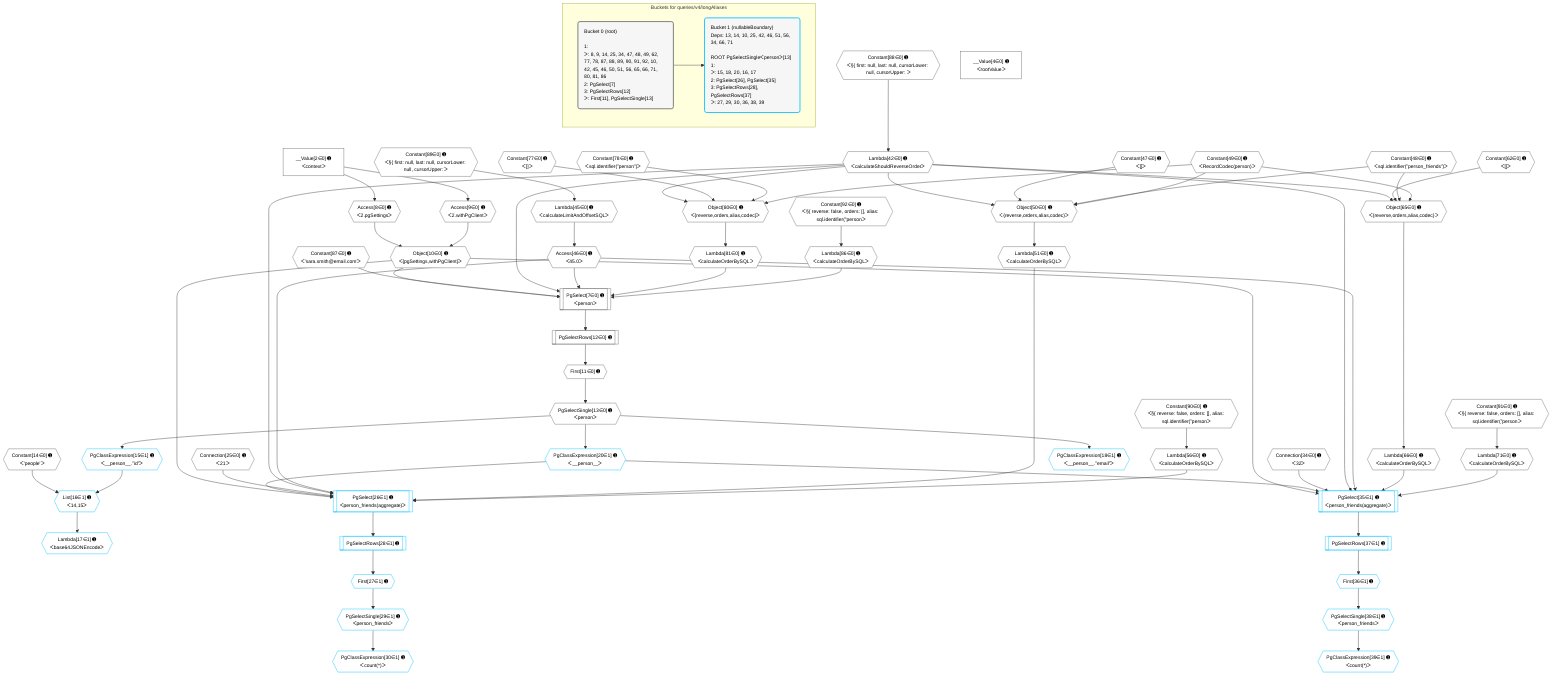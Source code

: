 %%{init: {'themeVariables': { 'fontSize': '12px'}}}%%
graph TD
    classDef path fill:#eee,stroke:#000,color:#000
    classDef plan fill:#fff,stroke-width:1px,color:#000
    classDef itemplan fill:#fff,stroke-width:2px,color:#000
    classDef unbatchedplan fill:#dff,stroke-width:1px,color:#000
    classDef sideeffectplan fill:#fcc,stroke-width:2px,color:#000
    classDef bucket fill:#f6f6f6,color:#000,stroke-width:2px,text-align:left


    %% plan dependencies
    PgSelect7[["PgSelect[7∈0] ➊<br />ᐸpersonᐳ"]]:::plan
    Object10{{"Object[10∈0] ➊<br />ᐸ{pgSettings,withPgClient}ᐳ"}}:::plan
    Constant87{{"Constant[87∈0] ➊<br />ᐸ'sara.smith@email.com'ᐳ"}}:::plan
    Lambda42{{"Lambda[42∈0] ➊<br />ᐸcalculateShouldReverseOrderᐳ"}}:::plan
    Access46{{"Access[46∈0] ➊<br />ᐸ45.0ᐳ"}}:::plan
    Lambda81{{"Lambda[81∈0] ➊<br />ᐸcalculateOrderBySQLᐳ"}}:::plan
    Lambda86{{"Lambda[86∈0] ➊<br />ᐸcalculateOrderBySQLᐳ"}}:::plan
    Object10 & Constant87 & Lambda42 & Access46 & Lambda81 & Lambda86 --> PgSelect7
    Object50{{"Object[50∈0] ➊<br />ᐸ{reverse,orders,alias,codec}ᐳ"}}:::plan
    Constant47{{"Constant[47∈0] ➊<br />ᐸ[]ᐳ"}}:::plan
    Constant48{{"Constant[48∈0] ➊<br />ᐸsql.identifier(”person_friends”)ᐳ"}}:::plan
    Constant49{{"Constant[49∈0] ➊<br />ᐸRecordCodec(person)ᐳ"}}:::plan
    Lambda42 & Constant47 & Constant48 & Constant49 --> Object50
    Object65{{"Object[65∈0] ➊<br />ᐸ{reverse,orders,alias,codec}ᐳ"}}:::plan
    Constant62{{"Constant[62∈0] ➊<br />ᐸ[]ᐳ"}}:::plan
    Lambda42 & Constant62 & Constant48 & Constant49 --> Object65
    Object80{{"Object[80∈0] ➊<br />ᐸ{reverse,orders,alias,codec}ᐳ"}}:::plan
    Constant77{{"Constant[77∈0] ➊<br />ᐸ[]ᐳ"}}:::plan
    Constant78{{"Constant[78∈0] ➊<br />ᐸsql.identifier(”person”)ᐳ"}}:::plan
    Lambda42 & Constant77 & Constant78 & Constant49 --> Object80
    Access8{{"Access[8∈0] ➊<br />ᐸ2.pgSettingsᐳ"}}:::plan
    Access9{{"Access[9∈0] ➊<br />ᐸ2.withPgClientᐳ"}}:::plan
    Access8 & Access9 --> Object10
    __Value2["__Value[2∈0] ➊<br />ᐸcontextᐳ"]:::plan
    __Value2 --> Access8
    __Value2 --> Access9
    First11{{"First[11∈0] ➊"}}:::plan
    PgSelectRows12[["PgSelectRows[12∈0] ➊"]]:::plan
    PgSelectRows12 --> First11
    PgSelect7 --> PgSelectRows12
    PgSelectSingle13{{"PgSelectSingle[13∈0] ➊<br />ᐸpersonᐳ"}}:::plan
    First11 --> PgSelectSingle13
    Constant88{{"Constant[88∈0] ➊<br />ᐸ§{ first: null, last: null, cursorLower: null, cursorUpper: ᐳ"}}:::plan
    Constant88 --> Lambda42
    Lambda45{{"Lambda[45∈0] ➊<br />ᐸcalculateLimitAndOffsetSQLᐳ"}}:::plan
    Constant89{{"Constant[89∈0] ➊<br />ᐸ§{ first: null, last: null, cursorLower: null, cursorUpper: ᐳ"}}:::plan
    Constant89 --> Lambda45
    Lambda45 --> Access46
    Lambda51{{"Lambda[51∈0] ➊<br />ᐸcalculateOrderBySQLᐳ"}}:::plan
    Object50 --> Lambda51
    Lambda56{{"Lambda[56∈0] ➊<br />ᐸcalculateOrderBySQLᐳ"}}:::plan
    Constant90{{"Constant[90∈0] ➊<br />ᐸ§{ reverse: false, orders: [], alias: sql.identifier(”personᐳ"}}:::plan
    Constant90 --> Lambda56
    Lambda66{{"Lambda[66∈0] ➊<br />ᐸcalculateOrderBySQLᐳ"}}:::plan
    Object65 --> Lambda66
    Lambda71{{"Lambda[71∈0] ➊<br />ᐸcalculateOrderBySQLᐳ"}}:::plan
    Constant91{{"Constant[91∈0] ➊<br />ᐸ§{ reverse: false, orders: [], alias: sql.identifier(”personᐳ"}}:::plan
    Constant91 --> Lambda71
    Object80 --> Lambda81
    Constant92{{"Constant[92∈0] ➊<br />ᐸ§{ reverse: false, orders: [], alias: sql.identifier(”personᐳ"}}:::plan
    Constant92 --> Lambda86
    __Value4["__Value[4∈0] ➊<br />ᐸrootValueᐳ"]:::plan
    Constant14{{"Constant[14∈0] ➊<br />ᐸ'people'ᐳ"}}:::plan
    Connection25{{"Connection[25∈0] ➊<br />ᐸ21ᐳ"}}:::plan
    Connection34{{"Connection[34∈0] ➊<br />ᐸ32ᐳ"}}:::plan
    PgSelect26[["PgSelect[26∈1] ➊<br />ᐸperson_friends(aggregate)ᐳ"]]:::plan
    PgClassExpression20{{"PgClassExpression[20∈1] ➊<br />ᐸ__person__ᐳ"}}:::plan
    Object10 & PgClassExpression20 & Connection25 & Lambda42 & Access46 & Lambda51 & Lambda56 --> PgSelect26
    PgSelect35[["PgSelect[35∈1] ➊<br />ᐸperson_friends(aggregate)ᐳ"]]:::plan
    Object10 & PgClassExpression20 & Connection34 & Lambda42 & Access46 & Lambda66 & Lambda71 --> PgSelect35
    List16{{"List[16∈1] ➊<br />ᐸ14,15ᐳ"}}:::plan
    PgClassExpression15{{"PgClassExpression[15∈1] ➊<br />ᐸ__person__.”id”ᐳ"}}:::plan
    Constant14 & PgClassExpression15 --> List16
    PgSelectSingle13 --> PgClassExpression15
    Lambda17{{"Lambda[17∈1] ➊<br />ᐸbase64JSONEncodeᐳ"}}:::plan
    List16 --> Lambda17
    PgClassExpression18{{"PgClassExpression[18∈1] ➊<br />ᐸ__person__.”email”ᐳ"}}:::plan
    PgSelectSingle13 --> PgClassExpression18
    PgSelectSingle13 --> PgClassExpression20
    First27{{"First[27∈1] ➊"}}:::plan
    PgSelectRows28[["PgSelectRows[28∈1] ➊"]]:::plan
    PgSelectRows28 --> First27
    PgSelect26 --> PgSelectRows28
    PgSelectSingle29{{"PgSelectSingle[29∈1] ➊<br />ᐸperson_friendsᐳ"}}:::plan
    First27 --> PgSelectSingle29
    PgClassExpression30{{"PgClassExpression[30∈1] ➊<br />ᐸcount(*)ᐳ"}}:::plan
    PgSelectSingle29 --> PgClassExpression30
    First36{{"First[36∈1] ➊"}}:::plan
    PgSelectRows37[["PgSelectRows[37∈1] ➊"]]:::plan
    PgSelectRows37 --> First36
    PgSelect35 --> PgSelectRows37
    PgSelectSingle38{{"PgSelectSingle[38∈1] ➊<br />ᐸperson_friendsᐳ"}}:::plan
    First36 --> PgSelectSingle38
    PgClassExpression39{{"PgClassExpression[39∈1] ➊<br />ᐸcount(*)ᐳ"}}:::plan
    PgSelectSingle38 --> PgClassExpression39

    %% define steps

    subgraph "Buckets for queries/v4/longAliases"
    Bucket0("Bucket 0 (root)<br /><br />1: <br />ᐳ: 8, 9, 14, 25, 34, 47, 48, 49, 62, 77, 78, 87, 88, 89, 90, 91, 92, 10, 42, 45, 46, 50, 51, 56, 65, 66, 71, 80, 81, 86<br />2: PgSelect[7]<br />3: PgSelectRows[12]<br />ᐳ: First[11], PgSelectSingle[13]"):::bucket
    classDef bucket0 stroke:#696969
    class Bucket0,__Value2,__Value4,PgSelect7,Access8,Access9,Object10,First11,PgSelectRows12,PgSelectSingle13,Constant14,Connection25,Connection34,Lambda42,Lambda45,Access46,Constant47,Constant48,Constant49,Object50,Lambda51,Lambda56,Constant62,Object65,Lambda66,Lambda71,Constant77,Constant78,Object80,Lambda81,Lambda86,Constant87,Constant88,Constant89,Constant90,Constant91,Constant92 bucket0
    Bucket1("Bucket 1 (nullableBoundary)<br />Deps: 13, 14, 10, 25, 42, 46, 51, 56, 34, 66, 71<br /><br />ROOT PgSelectSingleᐸpersonᐳ[13]<br />1: <br />ᐳ: 15, 18, 20, 16, 17<br />2: PgSelect[26], PgSelect[35]<br />3: PgSelectRows[28], PgSelectRows[37]<br />ᐳ: 27, 29, 30, 36, 38, 39"):::bucket
    classDef bucket1 stroke:#00bfff
    class Bucket1,PgClassExpression15,List16,Lambda17,PgClassExpression18,PgClassExpression20,PgSelect26,First27,PgSelectRows28,PgSelectSingle29,PgClassExpression30,PgSelect35,First36,PgSelectRows37,PgSelectSingle38,PgClassExpression39 bucket1
    Bucket0 --> Bucket1
    end